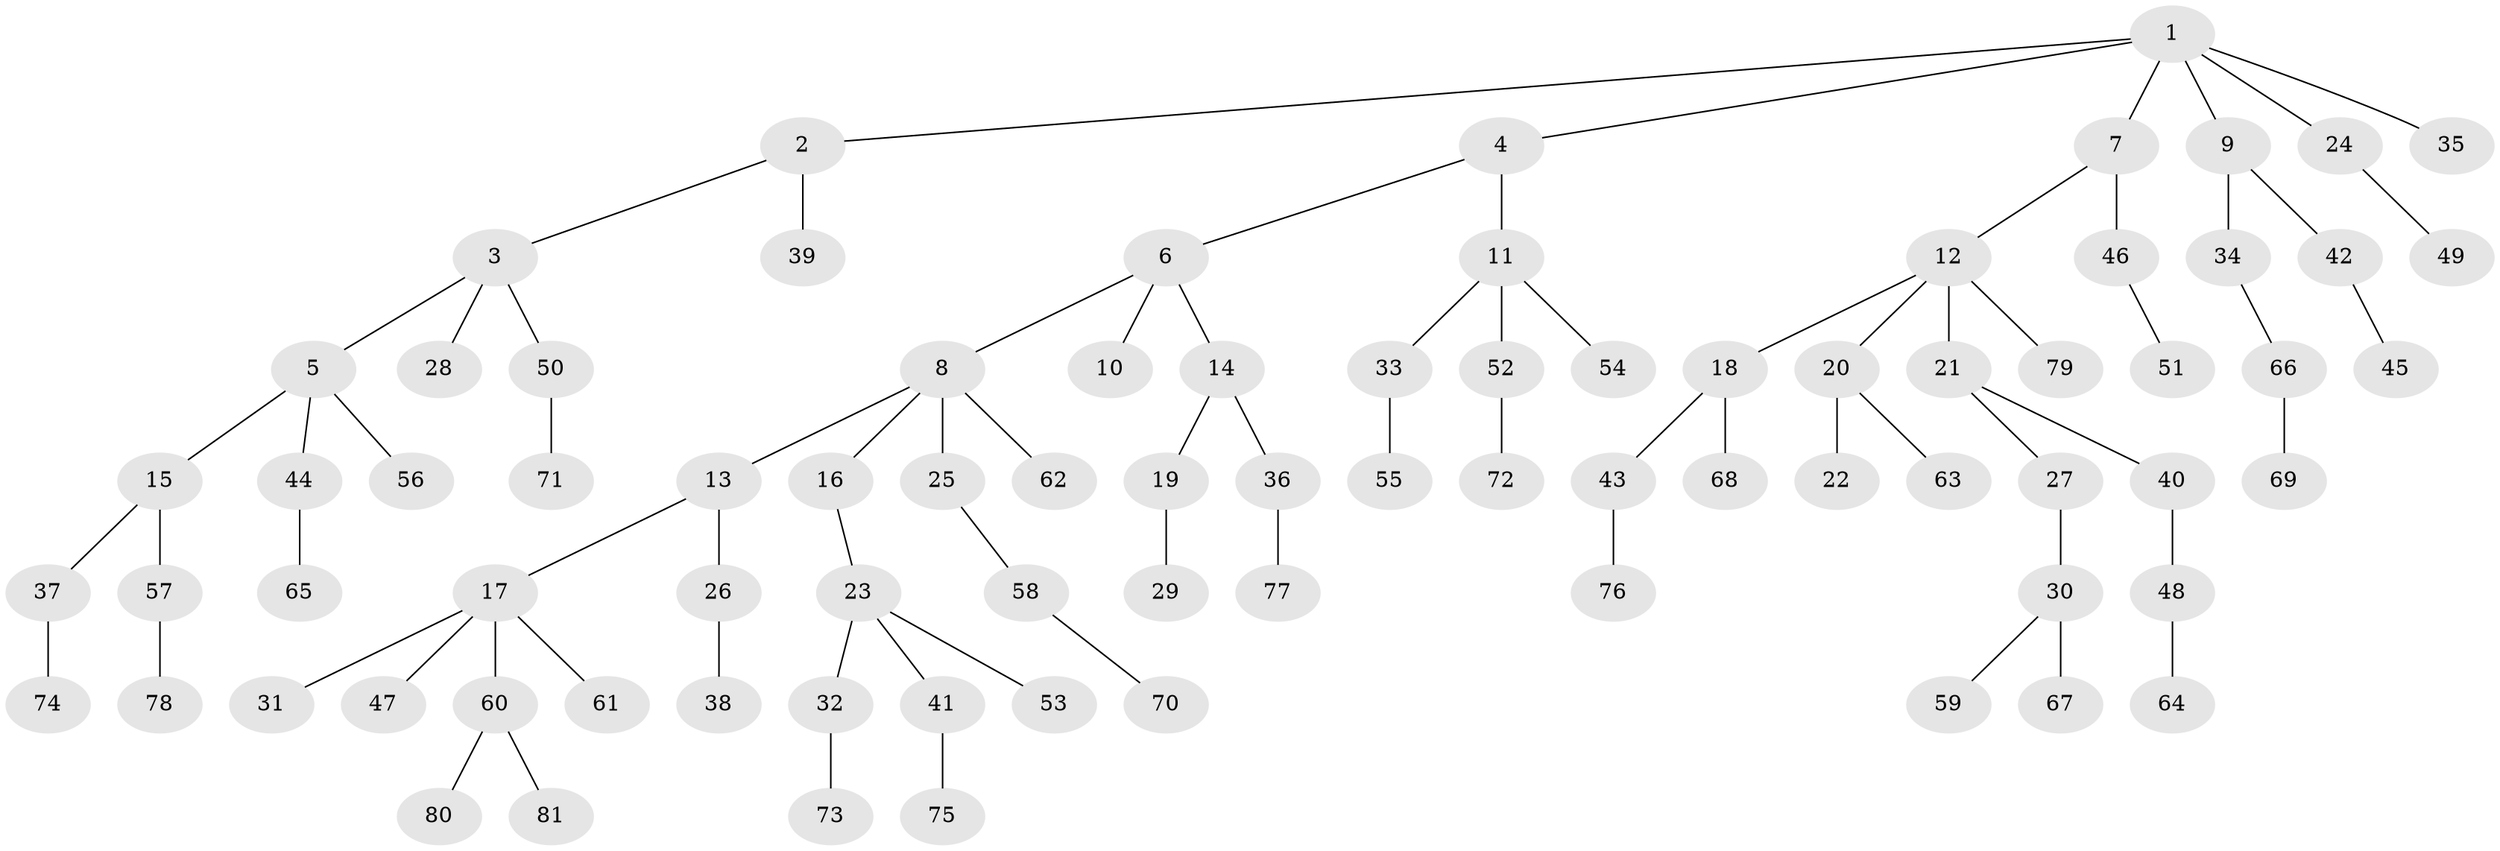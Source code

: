 // coarse degree distribution, {7: 0.03571428571428571, 4: 0.05357142857142857, 5: 0.03571428571428571, 3: 0.08928571428571429, 8: 0.017857142857142856, 1: 0.625, 2: 0.14285714285714285}
// Generated by graph-tools (version 1.1) at 2025/19/03/04/25 18:19:24]
// undirected, 81 vertices, 80 edges
graph export_dot {
graph [start="1"]
  node [color=gray90,style=filled];
  1;
  2;
  3;
  4;
  5;
  6;
  7;
  8;
  9;
  10;
  11;
  12;
  13;
  14;
  15;
  16;
  17;
  18;
  19;
  20;
  21;
  22;
  23;
  24;
  25;
  26;
  27;
  28;
  29;
  30;
  31;
  32;
  33;
  34;
  35;
  36;
  37;
  38;
  39;
  40;
  41;
  42;
  43;
  44;
  45;
  46;
  47;
  48;
  49;
  50;
  51;
  52;
  53;
  54;
  55;
  56;
  57;
  58;
  59;
  60;
  61;
  62;
  63;
  64;
  65;
  66;
  67;
  68;
  69;
  70;
  71;
  72;
  73;
  74;
  75;
  76;
  77;
  78;
  79;
  80;
  81;
  1 -- 2;
  1 -- 4;
  1 -- 7;
  1 -- 9;
  1 -- 24;
  1 -- 35;
  2 -- 3;
  2 -- 39;
  3 -- 5;
  3 -- 28;
  3 -- 50;
  4 -- 6;
  4 -- 11;
  5 -- 15;
  5 -- 44;
  5 -- 56;
  6 -- 8;
  6 -- 10;
  6 -- 14;
  7 -- 12;
  7 -- 46;
  8 -- 13;
  8 -- 16;
  8 -- 25;
  8 -- 62;
  9 -- 34;
  9 -- 42;
  11 -- 33;
  11 -- 52;
  11 -- 54;
  12 -- 18;
  12 -- 20;
  12 -- 21;
  12 -- 79;
  13 -- 17;
  13 -- 26;
  14 -- 19;
  14 -- 36;
  15 -- 37;
  15 -- 57;
  16 -- 23;
  17 -- 31;
  17 -- 47;
  17 -- 60;
  17 -- 61;
  18 -- 43;
  18 -- 68;
  19 -- 29;
  20 -- 22;
  20 -- 63;
  21 -- 27;
  21 -- 40;
  23 -- 32;
  23 -- 41;
  23 -- 53;
  24 -- 49;
  25 -- 58;
  26 -- 38;
  27 -- 30;
  30 -- 59;
  30 -- 67;
  32 -- 73;
  33 -- 55;
  34 -- 66;
  36 -- 77;
  37 -- 74;
  40 -- 48;
  41 -- 75;
  42 -- 45;
  43 -- 76;
  44 -- 65;
  46 -- 51;
  48 -- 64;
  50 -- 71;
  52 -- 72;
  57 -- 78;
  58 -- 70;
  60 -- 80;
  60 -- 81;
  66 -- 69;
}
